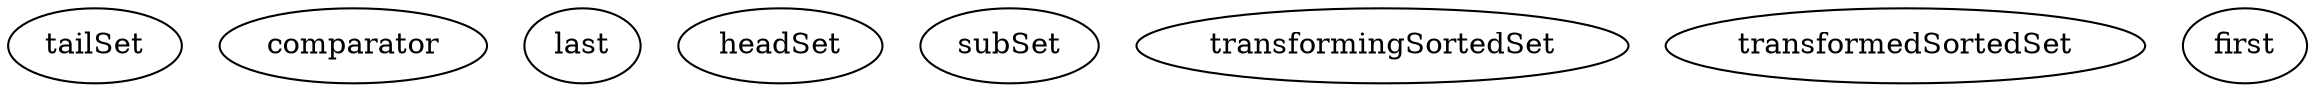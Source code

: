 digraph G {
tailSet;
comparator;
last;
headSet;
subSet;
transformingSortedSet;
transformedSortedSet;
first;
}